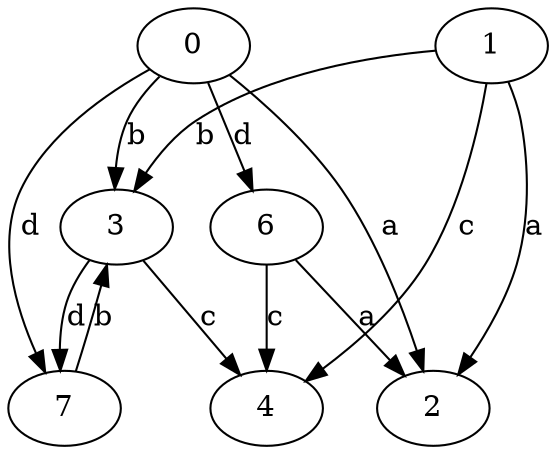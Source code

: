 strict digraph  {
0;
1;
2;
3;
4;
6;
7;
0 -> 2  [label=a];
0 -> 3  [label=b];
0 -> 6  [label=d];
0 -> 7  [label=d];
1 -> 2  [label=a];
1 -> 3  [label=b];
1 -> 4  [label=c];
3 -> 4  [label=c];
3 -> 7  [label=d];
6 -> 2  [label=a];
6 -> 4  [label=c];
7 -> 3  [label=b];
}
